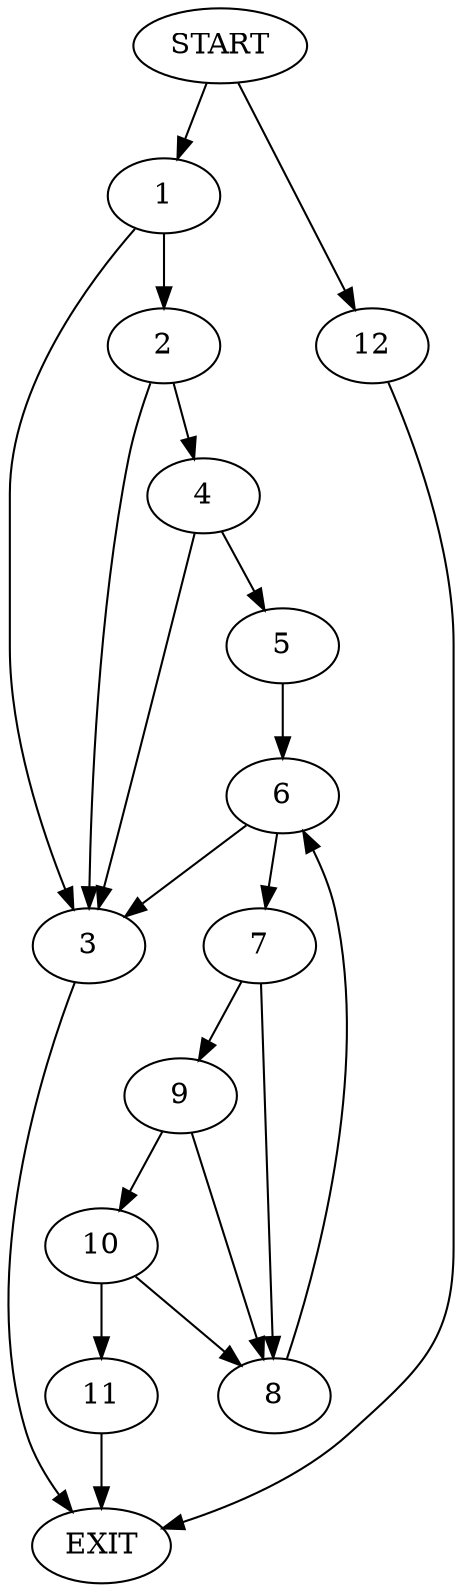 digraph {
0 [label="START"]
13 [label="EXIT"]
0 -> 1
1 -> 2
1 -> 3
3 -> 13
2 -> 4
2 -> 3
4 -> 5
4 -> 3
5 -> 6
6 -> 7
6 -> 3
7 -> 8
7 -> 9
9 -> 8
9 -> 10
8 -> 6
10 -> 8
10 -> 11
11 -> 13
0 -> 12
12 -> 13
}
